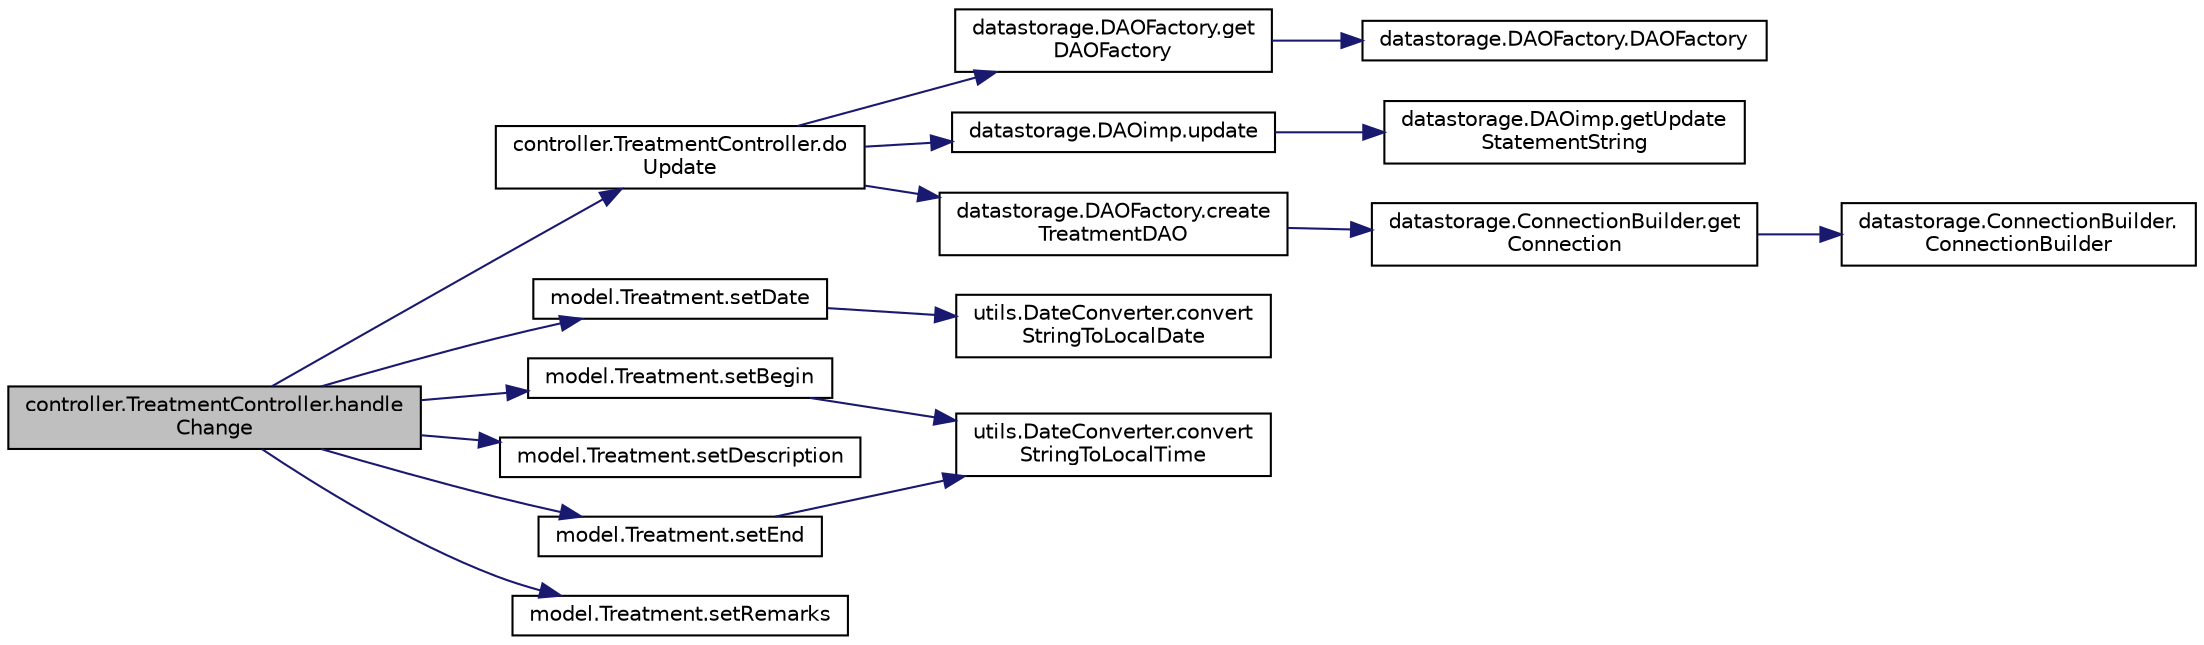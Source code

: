 digraph "controller.TreatmentController.handleChange"
{
 // LATEX_PDF_SIZE
  edge [fontname="Helvetica",fontsize="10",labelfontname="Helvetica",labelfontsize="10"];
  node [fontname="Helvetica",fontsize="10",shape=record];
  rankdir="LR";
  Node1 [label="controller.TreatmentController.handle\lChange",height=0.2,width=0.4,color="black", fillcolor="grey75", style="filled", fontcolor="black",tooltip=" "];
  Node1 -> Node2 [color="midnightblue",fontsize="10",style="solid",fontname="Helvetica"];
  Node2 [label="controller.TreatmentController.do\lUpdate",height=0.2,width=0.4,color="black", fillcolor="white", style="filled",URL="$classcontroller_1_1_treatment_controller.html#a229a02d2e6018249745011035a8df2df",tooltip=" "];
  Node2 -> Node3 [color="midnightblue",fontsize="10",style="solid",fontname="Helvetica"];
  Node3 [label="datastorage.DAOFactory.create\lTreatmentDAO",height=0.2,width=0.4,color="black", fillcolor="white", style="filled",URL="$classdatastorage_1_1_d_a_o_factory.html#a0df05e282b9c6c3e904c8a25457ec956",tooltip=" "];
  Node3 -> Node4 [color="midnightblue",fontsize="10",style="solid",fontname="Helvetica"];
  Node4 [label="datastorage.ConnectionBuilder.get\lConnection",height=0.2,width=0.4,color="black", fillcolor="white", style="filled",URL="$classdatastorage_1_1_connection_builder.html#a217c33442528663e5d3199ade7c19ed1",tooltip=" "];
  Node4 -> Node5 [color="midnightblue",fontsize="10",style="solid",fontname="Helvetica"];
  Node5 [label="datastorage.ConnectionBuilder.\lConnectionBuilder",height=0.2,width=0.4,color="black", fillcolor="white", style="filled",URL="$classdatastorage_1_1_connection_builder.html#a9af3a7f1e527e35fae23c4e06e6494e7",tooltip=" "];
  Node2 -> Node6 [color="midnightblue",fontsize="10",style="solid",fontname="Helvetica"];
  Node6 [label="datastorage.DAOFactory.get\lDAOFactory",height=0.2,width=0.4,color="black", fillcolor="white", style="filled",URL="$classdatastorage_1_1_d_a_o_factory.html#a489d0947d5e2601ff8617b5e45cbea12",tooltip=" "];
  Node6 -> Node7 [color="midnightblue",fontsize="10",style="solid",fontname="Helvetica"];
  Node7 [label="datastorage.DAOFactory.DAOFactory",height=0.2,width=0.4,color="black", fillcolor="white", style="filled",URL="$classdatastorage_1_1_d_a_o_factory.html#ad381ed774680f7634e4d4ef879b039ae",tooltip=" "];
  Node2 -> Node8 [color="midnightblue",fontsize="10",style="solid",fontname="Helvetica"];
  Node8 [label="datastorage.DAOimp.update",height=0.2,width=0.4,color="black", fillcolor="white", style="filled",URL="$classdatastorage_1_1_d_a_oimp.html#a9469bdb0627770a5b3220c1739275ac9",tooltip=" "];
  Node8 -> Node9 [color="midnightblue",fontsize="10",style="solid",fontname="Helvetica"];
  Node9 [label="datastorage.DAOimp.getUpdate\lStatementString",height=0.2,width=0.4,color="black", fillcolor="white", style="filled",URL="$classdatastorage_1_1_d_a_oimp.html#af62dfafb3074ef9c6f339b1ca81877eb",tooltip=" "];
  Node1 -> Node10 [color="midnightblue",fontsize="10",style="solid",fontname="Helvetica"];
  Node10 [label="model.Treatment.setBegin",height=0.2,width=0.4,color="black", fillcolor="white", style="filled",URL="$classmodel_1_1_treatment.html#a24cd6016194deddfaed192a107b92849",tooltip=" "];
  Node10 -> Node11 [color="midnightblue",fontsize="10",style="solid",fontname="Helvetica"];
  Node11 [label="utils.DateConverter.convert\lStringToLocalTime",height=0.2,width=0.4,color="black", fillcolor="white", style="filled",URL="$classutils_1_1_date_converter.html#ab41561bd0869c95c0d4046ba2dee7ab2",tooltip=" "];
  Node1 -> Node12 [color="midnightblue",fontsize="10",style="solid",fontname="Helvetica"];
  Node12 [label="model.Treatment.setDate",height=0.2,width=0.4,color="black", fillcolor="white", style="filled",URL="$classmodel_1_1_treatment.html#ad9a1ca25154c53c70802df3517fa6cf2",tooltip=" "];
  Node12 -> Node13 [color="midnightblue",fontsize="10",style="solid",fontname="Helvetica"];
  Node13 [label="utils.DateConverter.convert\lStringToLocalDate",height=0.2,width=0.4,color="black", fillcolor="white", style="filled",URL="$classutils_1_1_date_converter.html#a1cf1a44e9c92819eea72a43f9551241f",tooltip=" "];
  Node1 -> Node14 [color="midnightblue",fontsize="10",style="solid",fontname="Helvetica"];
  Node14 [label="model.Treatment.setDescription",height=0.2,width=0.4,color="black", fillcolor="white", style="filled",URL="$classmodel_1_1_treatment.html#ab7be7aa4a389b86d533e7b74814a532e",tooltip=" "];
  Node1 -> Node15 [color="midnightblue",fontsize="10",style="solid",fontname="Helvetica"];
  Node15 [label="model.Treatment.setEnd",height=0.2,width=0.4,color="black", fillcolor="white", style="filled",URL="$classmodel_1_1_treatment.html#a20df1785c4db15c937fabf318676935c",tooltip=" "];
  Node15 -> Node11 [color="midnightblue",fontsize="10",style="solid",fontname="Helvetica"];
  Node1 -> Node16 [color="midnightblue",fontsize="10",style="solid",fontname="Helvetica"];
  Node16 [label="model.Treatment.setRemarks",height=0.2,width=0.4,color="black", fillcolor="white", style="filled",URL="$classmodel_1_1_treatment.html#adf6d34343e864abf7911262417329962",tooltip=" "];
}
